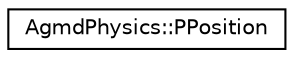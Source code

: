 digraph "Graphical Class Hierarchy"
{
  edge [fontname="Helvetica",fontsize="10",labelfontname="Helvetica",labelfontsize="10"];
  node [fontname="Helvetica",fontsize="10",shape=record];
  rankdir="LR";
  Node1 [label="AgmdPhysics::PPosition",height=0.2,width=0.4,color="black", fillcolor="white", style="filled",URL="$struct_agmd_physics_1_1_p_position.html"];
}
